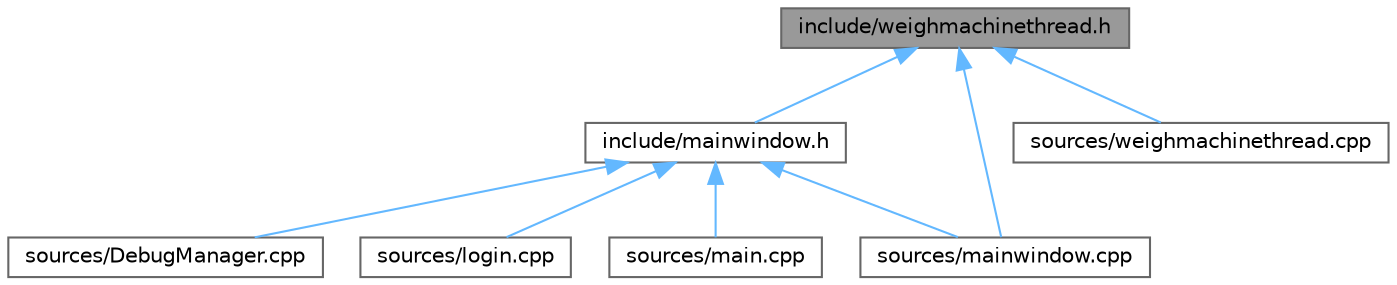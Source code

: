 digraph "include/weighmachinethread.h"
{
 // LATEX_PDF_SIZE
  bgcolor="transparent";
  edge [fontname=Helvetica,fontsize=10,labelfontname=Helvetica,labelfontsize=10];
  node [fontname=Helvetica,fontsize=10,shape=box,height=0.2,width=0.4];
  Node1 [label="include/weighmachinethread.h",height=0.2,width=0.4,color="gray40", fillcolor="grey60", style="filled", fontcolor="black",tooltip=" "];
  Node1 -> Node2 [dir="back",color="steelblue1",style="solid"];
  Node2 [label="include/mainwindow.h",height=0.2,width=0.4,color="grey40", fillcolor="white", style="filled",URL="$mainwindow_8h.html",tooltip=" "];
  Node2 -> Node3 [dir="back",color="steelblue1",style="solid"];
  Node3 [label="sources/DebugManager.cpp",height=0.2,width=0.4,color="grey40", fillcolor="white", style="filled",URL="$_debug_manager_8cpp.html",tooltip=" "];
  Node2 -> Node4 [dir="back",color="steelblue1",style="solid"];
  Node4 [label="sources/login.cpp",height=0.2,width=0.4,color="grey40", fillcolor="white", style="filled",URL="$login_8cpp.html",tooltip=" "];
  Node2 -> Node5 [dir="back",color="steelblue1",style="solid"];
  Node5 [label="sources/main.cpp",height=0.2,width=0.4,color="grey40", fillcolor="white", style="filled",URL="$main_8cpp.html",tooltip=" "];
  Node2 -> Node6 [dir="back",color="steelblue1",style="solid"];
  Node6 [label="sources/mainwindow.cpp",height=0.2,width=0.4,color="grey40", fillcolor="white", style="filled",URL="$mainwindow_8cpp.html",tooltip=" "];
  Node1 -> Node6 [dir="back",color="steelblue1",style="solid"];
  Node1 -> Node7 [dir="back",color="steelblue1",style="solid"];
  Node7 [label="sources/weighmachinethread.cpp",height=0.2,width=0.4,color="grey40", fillcolor="white", style="filled",URL="$weighmachinethread_8cpp.html",tooltip=" "];
}
